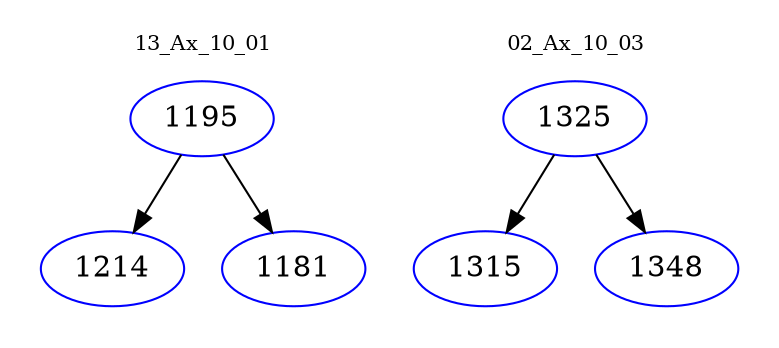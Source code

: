 digraph{
subgraph cluster_0 {
color = white
label = "13_Ax_10_01";
fontsize=10;
T0_1195 [label="1195", color="blue"]
T0_1195 -> T0_1214 [color="black"]
T0_1214 [label="1214", color="blue"]
T0_1195 -> T0_1181 [color="black"]
T0_1181 [label="1181", color="blue"]
}
subgraph cluster_1 {
color = white
label = "02_Ax_10_03";
fontsize=10;
T1_1325 [label="1325", color="blue"]
T1_1325 -> T1_1315 [color="black"]
T1_1315 [label="1315", color="blue"]
T1_1325 -> T1_1348 [color="black"]
T1_1348 [label="1348", color="blue"]
}
}
